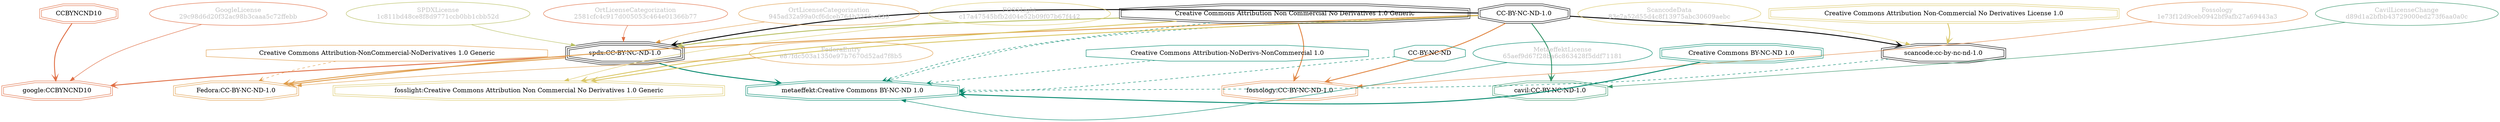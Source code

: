 strict digraph {
    node [shape=box];
    graph [splines=curved];
    896 [label="SPDXLicense\n1c811bd48ce8f8d9771ccb0bb1cbb52d"
        ,fontcolor=gray
        ,color="#b8bf62"
        ,fillcolor="beige;1"
        ,shape=ellipse];
    897 [label="spdx:CC-BY-NC-ND-1.0"
        ,shape=tripleoctagon];
    898 [label="CC-BY-NC-ND-1.0"
        ,shape=doubleoctagon];
    899 [label="Creative Commons Attribution Non Commercial No Derivatives 1.0 Generic"
        ,shape=doubleoctagon];
    5390 [label="GoogleLicense\n29c98d6d20f32ac98b3caaa5c72ffebb"
         ,fontcolor=gray
         ,color="#e06f45"
         ,fillcolor="beige;1"
         ,shape=ellipse];
    5391 [label="google:CCBYNCND10"
         ,color="#e06f45"
         ,shape=doubleoctagon];
    5392 [label=CCBYNCND10
         ,color="#e06f45"
         ,shape=doubleoctagon];
    6109 [label="FedoraEntry\ne87fdc503a1350e97b7670d52ad7f8b5"
         ,fontcolor=gray
         ,color="#e09d4b"
         ,fillcolor="beige;1"
         ,shape=ellipse];
    6110 [label="Fedora:CC-BY-NC-ND-1.0"
         ,color="#e09d4b"
         ,shape=doubleoctagon];
    6111 [label="Creative Commons Attribution-NonCommercial-NoDerivatives 1.0 Generic"
         ,color="#e09d4b"
         ,shape=octagon];
    13314 [label="ScancodeData\n83c7a52d55d4c8f13975abc30609aebc"
          ,fontcolor=gray
          ,color="#dac767"
          ,fillcolor="beige;1"
          ,shape=ellipse];
    13315 [label="scancode:cc-by-nc-nd-1.0"
          ,shape=doubleoctagon];
    13316 [label="Creative Commons Attribution Non-Commercial No Derivatives License 1.0"
          ,color="#dac767"
          ,shape=doubleoctagon];
    26826 [label="Fossology\n1e73f12d9ceb0942bf9afb27a69443a3"
          ,fontcolor=gray
          ,color="#e18745"
          ,fillcolor="beige;1"
          ,shape=ellipse];
    26827 [label="fossology:CC-BY-NC-ND-1.0"
          ,color="#e18745"
          ,shape=doubleoctagon];
    28579 [label="OrtLicenseCategorization\n2581cfc4c917d005053c464e01366b77"
          ,fontcolor=gray
          ,color="#e06f45"
          ,fillcolor="beige;1"
          ,shape=ellipse];
    35410 [label="OrtLicenseCategorization\n945ad32a99a0cf6dceb764b335fec839"
          ,fontcolor=gray
          ,color="#e09d4b"
          ,fillcolor="beige;1"
          ,shape=ellipse];
    36565 [label="CavilLicenseChange\nd89d1a2bfbb43729000ed273f6aa0a0c"
          ,fontcolor=gray
          ,color="#379469"
          ,fillcolor="beige;1"
          ,shape=ellipse];
    36566 [label="cavil:CC-BY-NC-ND-1.0"
          ,color="#379469"
          ,shape=doubleoctagon];
    40205 [label="CC-BY-NC-ND"
          ,color="#00876c"
          ,shape=octagon];
    40235 [label="MetaeffektLicense\n65aef9d67f28ba6c863428f5ddf71181"
          ,fontcolor=gray
          ,color="#00876c"
          ,fillcolor="beige;1"
          ,shape=ellipse];
    40236 [label="metaeffekt:Creative Commons BY-NC-ND 1.0"
          ,color="#00876c"
          ,shape=doubleoctagon];
    40237 [label="Creative Commons BY-NC-ND 1.0"
          ,color="#00876c"
          ,shape=doubleoctagon];
    40238 [label="Creative Commons Attribution-NoDerivs-NonCommercial 1.0"
          ,color="#00876c"
          ,shape=octagon];
    51143 [label="FOSSLight\nc17a47545bfb2d04e52b09f07b67f442"
          ,fontcolor=gray
          ,color="#dac767"
          ,fillcolor="beige;1"
          ,shape=ellipse];
    51144 [label="fosslight:Creative Commons Attribution Non Commercial No Derivatives 1.0 Generic"
          ,color="#dac767"
          ,shape=doubleoctagon];
    896 -> 897 [weight=0.5
               ,color="#b8bf62"];
    897 -> 5391 [style=bold
                ,arrowhead=vee
                ,weight=0.7
                ,color="#e06f45"];
    897 -> 6110 [style=bold
                ,arrowhead=vee
                ,weight=0.7
                ,color="#e09d4b"];
    897 -> 40236 [style=bold
                 ,arrowhead=vee
                 ,weight=0.7
                 ,color="#00876c"];
    898 -> 897 [style=bold
               ,arrowhead=vee
               ,weight=0.7];
    898 -> 6110 [style=bold
                ,arrowhead=vee
                ,weight=0.7
                ,color="#e09d4b"];
    898 -> 13315 [style=bold
                 ,arrowhead=vee
                 ,weight=0.7];
    898 -> 26827 [style=bold
                 ,arrowhead=vee
                 ,weight=0.7
                 ,color="#e18745"];
    898 -> 36566 [style=bold
                 ,arrowhead=vee
                 ,weight=0.7
                 ,color="#379469"];
    898 -> 36566 [style=bold
                 ,arrowhead=vee
                 ,weight=0.7
                 ,color="#379469"];
    898 -> 40236 [style=dashed
                 ,arrowhead=vee
                 ,weight=0.5
                 ,color="#00876c"];
    898 -> 51144 [style=bold
                 ,arrowhead=vee
                 ,weight=0.7
                 ,color="#dac767"];
    899 -> 897 [style=bold
               ,arrowhead=vee
               ,weight=0.7
               ,color="#b8bf62"];
    899 -> 26827 [style=bold
                 ,arrowhead=vee
                 ,weight=0.7
                 ,color="#e18745"];
    899 -> 40236 [style=dashed
                 ,arrowhead=vee
                 ,weight=0.5
                 ,color="#00876c"];
    899 -> 51144 [style=bold
                 ,arrowhead=vee
                 ,weight=0.7
                 ,color="#dac767"];
    5390 -> 5391 [weight=0.5
                 ,color="#e06f45"];
    5392 -> 5391 [style=bold
                 ,arrowhead=vee
                 ,weight=0.7
                 ,color="#e06f45"];
    6109 -> 6110 [weight=0.5
                 ,color="#e09d4b"];
    6111 -> 6110 [style=dashed
                 ,arrowhead=vee
                 ,weight=0.5
                 ,color="#e09d4b"];
    13314 -> 13315 [weight=0.5
                   ,color="#dac767"];
    13315 -> 40236 [style=dashed
                   ,arrowhead=vee
                   ,weight=0.5
                   ,color="#00876c"];
    13316 -> 13315 [style=bold
                   ,arrowhead=vee
                   ,weight=0.7
                   ,color="#dac767"];
    26826 -> 26827 [weight=0.5
                   ,color="#e18745"];
    28579 -> 897 [weight=0.5
                 ,color="#e06f45"];
    35410 -> 897 [weight=0.5
                 ,color="#e09d4b"];
    36565 -> 36566 [weight=0.5
                   ,color="#379469"];
    40205 -> 40236 [style=dashed
                   ,arrowhead=vee
                   ,weight=0.5
                   ,color="#00876c"];
    40235 -> 40236 [weight=0.5
                   ,color="#00876c"];
    40237 -> 40236 [style=bold
                   ,arrowhead=vee
                   ,weight=0.7
                   ,color="#00876c"];
    40237 -> 40236 [style=bold
                   ,arrowhead=vee
                   ,weight=0.7
                   ,color="#00876c"];
    40238 -> 40236 [style=dashed
                   ,arrowhead=vee
                   ,weight=0.5
                   ,color="#00876c"];
    51143 -> 51144 [weight=0.5
                   ,color="#dac767"];
}
